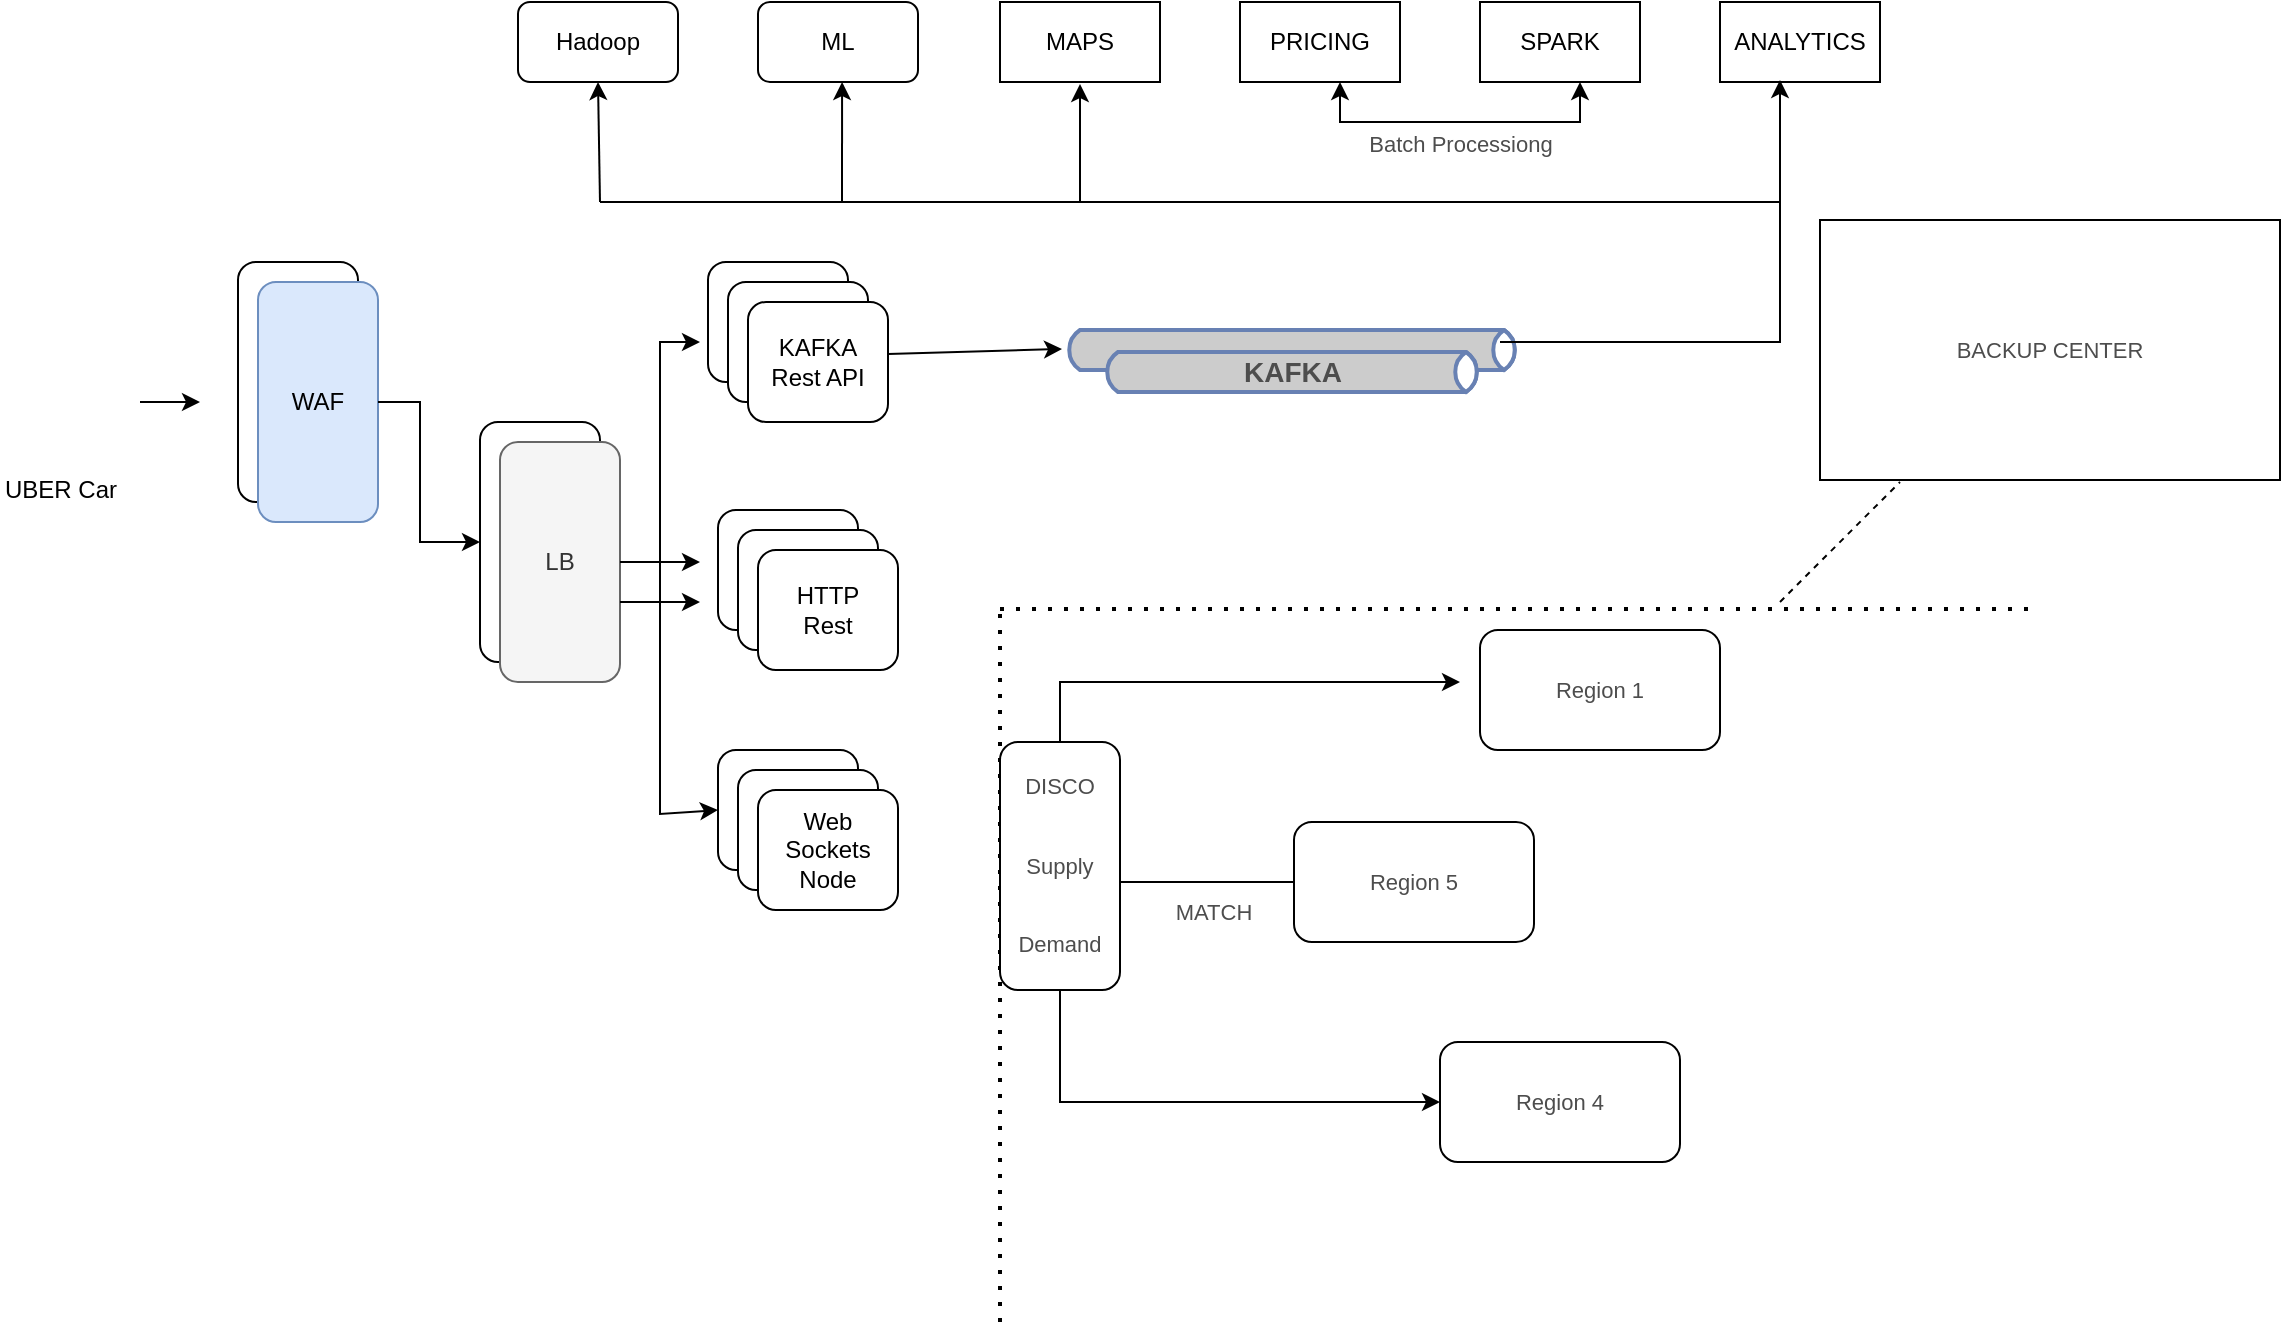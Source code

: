 <mxfile version="20.6.0" type="github"><diagram id="y-dB3PLg59xnBQXXhQOv" name="Side-1"><mxGraphModel dx="1422" dy="762" grid="1" gridSize="10" guides="1" tooltips="1" connect="1" arrows="1" fold="1" page="1" pageScale="1" pageWidth="827" pageHeight="1169" math="0" shadow="0"><root><mxCell id="0"/><mxCell id="1" parent="0"/><mxCell id="LxNKUZvkPQmQtscStabo-1" value="" style="rounded=1;whiteSpace=wrap;html=1;direction=south;" vertex="1" parent="1"><mxGeometry x="179" y="190" width="60" height="120" as="geometry"/></mxCell><mxCell id="LxNKUZvkPQmQtscStabo-2" value="WAF" style="rounded=1;whiteSpace=wrap;html=1;direction=south;fillColor=#dae8fc;strokeColor=#6c8ebf;" vertex="1" parent="1"><mxGeometry x="189" y="200" width="60" height="120" as="geometry"/></mxCell><mxCell id="LxNKUZvkPQmQtscStabo-3" value="UBER Car" style="shape=image;html=1;verticalAlign=top;verticalLabelPosition=bottom;labelBackgroundColor=#ffffff;imageAspect=0;aspect=fixed;image=https://cdn0.iconfinder.com/data/icons/social-media-2104/24/social_media_social_media_logo_uber-128.png" vertex="1" parent="1"><mxGeometry x="60" y="230" width="60" height="60" as="geometry"/></mxCell><mxCell id="LxNKUZvkPQmQtscStabo-4" value="" style="endArrow=classic;html=1;rounded=0;" edge="1" parent="1"><mxGeometry width="50" height="50" relative="1" as="geometry"><mxPoint x="130" y="260" as="sourcePoint"/><mxPoint x="160" y="260" as="targetPoint"/></mxGeometry></mxCell><mxCell id="LxNKUZvkPQmQtscStabo-5" value="" style="rounded=1;whiteSpace=wrap;html=1;direction=south;" vertex="1" parent="1"><mxGeometry x="300" y="270" width="60" height="120" as="geometry"/></mxCell><mxCell id="LxNKUZvkPQmQtscStabo-6" value="LB" style="rounded=1;whiteSpace=wrap;html=1;direction=south;fillColor=#f5f5f5;fontColor=#333333;strokeColor=#666666;" vertex="1" parent="1"><mxGeometry x="310" y="280" width="60" height="120" as="geometry"/></mxCell><mxCell id="LxNKUZvkPQmQtscStabo-7" value="" style="endArrow=classic;html=1;rounded=0;exitX=0.5;exitY=0;exitDx=0;exitDy=0;entryX=0.5;entryY=1;entryDx=0;entryDy=0;" edge="1" parent="1" source="LxNKUZvkPQmQtscStabo-2" target="LxNKUZvkPQmQtscStabo-5"><mxGeometry width="50" height="50" relative="1" as="geometry"><mxPoint x="320" y="270" as="sourcePoint"/><mxPoint x="370" y="220" as="targetPoint"/><Array as="points"><mxPoint x="270" y="260"/><mxPoint x="270" y="330"/></Array></mxGeometry></mxCell><mxCell id="LxNKUZvkPQmQtscStabo-8" value="KAFKA&lt;br&gt;Rest API" style="rounded=1;whiteSpace=wrap;html=1;" vertex="1" parent="1"><mxGeometry x="414" y="190" width="70" height="60" as="geometry"/></mxCell><mxCell id="LxNKUZvkPQmQtscStabo-9" value="KAFKA&lt;br&gt;Rest API" style="rounded=1;whiteSpace=wrap;html=1;" vertex="1" parent="1"><mxGeometry x="424" y="200" width="70" height="60" as="geometry"/></mxCell><mxCell id="LxNKUZvkPQmQtscStabo-10" value="KAFKA&lt;br&gt;Rest API" style="rounded=1;whiteSpace=wrap;html=1;" vertex="1" parent="1"><mxGeometry x="434" y="210" width="70" height="60" as="geometry"/></mxCell><mxCell id="LxNKUZvkPQmQtscStabo-11" value="KAFKA&lt;br&gt;Rest API" style="rounded=1;whiteSpace=wrap;html=1;" vertex="1" parent="1"><mxGeometry x="419" y="314" width="70" height="60" as="geometry"/></mxCell><mxCell id="LxNKUZvkPQmQtscStabo-12" value="KAFKA&lt;br&gt;Rest API" style="rounded=1;whiteSpace=wrap;html=1;" vertex="1" parent="1"><mxGeometry x="429" y="324" width="70" height="60" as="geometry"/></mxCell><mxCell id="LxNKUZvkPQmQtscStabo-13" value="HTTP&lt;br&gt;Rest" style="rounded=1;whiteSpace=wrap;html=1;" vertex="1" parent="1"><mxGeometry x="439" y="334" width="70" height="60" as="geometry"/></mxCell><mxCell id="LxNKUZvkPQmQtscStabo-14" value="KAFKA&lt;br&gt;Rest API" style="rounded=1;whiteSpace=wrap;html=1;" vertex="1" parent="1"><mxGeometry x="419" y="434" width="70" height="60" as="geometry"/></mxCell><mxCell id="LxNKUZvkPQmQtscStabo-15" value="KAFKA&lt;br&gt;Rest API" style="rounded=1;whiteSpace=wrap;html=1;" vertex="1" parent="1"><mxGeometry x="429" y="444" width="70" height="60" as="geometry"/></mxCell><mxCell id="LxNKUZvkPQmQtscStabo-16" value="Web Sockets&lt;br&gt;Node" style="rounded=1;whiteSpace=wrap;html=1;" vertex="1" parent="1"><mxGeometry x="439" y="454" width="70" height="60" as="geometry"/></mxCell><mxCell id="LxNKUZvkPQmQtscStabo-18" value="" style="endArrow=classic;startArrow=classic;html=1;rounded=0;exitX=0;exitY=0.5;exitDx=0;exitDy=0;" edge="1" parent="1" source="LxNKUZvkPQmQtscStabo-14"><mxGeometry width="50" height="50" relative="1" as="geometry"><mxPoint x="360" y="420" as="sourcePoint"/><mxPoint x="410" y="230" as="targetPoint"/><Array as="points"><mxPoint x="390" y="466"/><mxPoint x="390" y="230"/></Array></mxGeometry></mxCell><mxCell id="LxNKUZvkPQmQtscStabo-19" value="" style="endArrow=classic;html=1;rounded=0;exitX=0.5;exitY=0;exitDx=0;exitDy=0;" edge="1" parent="1" source="LxNKUZvkPQmQtscStabo-6"><mxGeometry width="50" height="50" relative="1" as="geometry"><mxPoint x="370" y="400" as="sourcePoint"/><mxPoint x="410" y="340" as="targetPoint"/></mxGeometry></mxCell><mxCell id="LxNKUZvkPQmQtscStabo-20" value="" style="endArrow=classic;html=1;rounded=0;exitX=0.667;exitY=0;exitDx=0;exitDy=0;exitPerimeter=0;" edge="1" parent="1" source="LxNKUZvkPQmQtscStabo-6"><mxGeometry width="50" height="50" relative="1" as="geometry"><mxPoint x="370" y="410" as="sourcePoint"/><mxPoint x="410" y="360" as="targetPoint"/></mxGeometry></mxCell><mxCell id="LxNKUZvkPQmQtscStabo-21" value="" style="html=1;outlineConnect=0;fillColor=#CCCCCC;strokeColor=#6881B3;gradientColor=none;gradientDirection=north;strokeWidth=2;shape=mxgraph.networks.bus;gradientColor=none;gradientDirection=north;fontColor=#ffffff;perimeter=backbonePerimeter;backboneSize=20;" vertex="1" parent="1"><mxGeometry x="592" y="219" width="228" height="30" as="geometry"/></mxCell><mxCell id="LxNKUZvkPQmQtscStabo-22" value="Hadoop" style="rounded=1;whiteSpace=wrap;html=1;" vertex="1" parent="1"><mxGeometry x="319" y="60" width="80" height="40" as="geometry"/></mxCell><mxCell id="LxNKUZvkPQmQtscStabo-23" value="ML" style="rounded=1;whiteSpace=wrap;html=1;" vertex="1" parent="1"><mxGeometry x="439" y="60" width="80" height="40" as="geometry"/></mxCell><mxCell id="LxNKUZvkPQmQtscStabo-24" value="MAPS" style="rounded=1;whiteSpace=wrap;html=1;arcSize=0;" vertex="1" parent="1"><mxGeometry x="560" y="60" width="80" height="40" as="geometry"/></mxCell><mxCell id="LxNKUZvkPQmQtscStabo-25" value="PRICING" style="rounded=1;whiteSpace=wrap;html=1;arcSize=0;" vertex="1" parent="1"><mxGeometry x="680" y="60" width="80" height="40" as="geometry"/></mxCell><mxCell id="LxNKUZvkPQmQtscStabo-26" value="SPARK" style="rounded=1;whiteSpace=wrap;html=1;arcSize=0;" vertex="1" parent="1"><mxGeometry x="800" y="60" width="80" height="40" as="geometry"/></mxCell><mxCell id="LxNKUZvkPQmQtscStabo-27" value="ANALYTICS" style="rounded=1;whiteSpace=wrap;html=1;arcSize=0;" vertex="1" parent="1"><mxGeometry x="920" y="60" width="80" height="40" as="geometry"/></mxCell><mxCell id="LxNKUZvkPQmQtscStabo-28" value="" style="endArrow=classic;startArrow=classic;html=1;rounded=0;fontSize=14;fontColor=#4D4D4D;exitX=0.5;exitY=1;exitDx=0;exitDy=0;entryX=0.5;entryY=1;entryDx=0;entryDy=0;" edge="1" parent="1"><mxGeometry width="50" height="50" relative="1" as="geometry"><mxPoint x="730" y="100" as="sourcePoint"/><mxPoint x="850" y="100" as="targetPoint"/><Array as="points"><mxPoint x="730" y="120"/><mxPoint x="850" y="120"/></Array></mxGeometry></mxCell><mxCell id="LxNKUZvkPQmQtscStabo-29" value="&lt;font style=&quot;font-size: 11px;&quot;&gt;Batch Processiong&lt;/font&gt;" style="edgeLabel;html=1;align=center;verticalAlign=middle;resizable=0;points=[];fontSize=14;fontColor=#4D4D4D;" vertex="1" connectable="0" parent="LxNKUZvkPQmQtscStabo-28"><mxGeometry x="-0.237" y="2" relative="1" as="geometry"><mxPoint x="19" y="12" as="offset"/></mxGeometry></mxCell><mxCell id="LxNKUZvkPQmQtscStabo-30" value="" style="endArrow=none;html=1;rounded=0;fontSize=11;fontColor=#4D4D4D;" edge="1" parent="1"><mxGeometry width="50" height="50" relative="1" as="geometry"><mxPoint x="360" y="160" as="sourcePoint"/><mxPoint x="950" y="160" as="targetPoint"/></mxGeometry></mxCell><mxCell id="LxNKUZvkPQmQtscStabo-31" value="" style="endArrow=classic;html=1;rounded=0;fontSize=11;fontColor=#4D4D4D;entryX=0.5;entryY=1;entryDx=0;entryDy=0;" edge="1" parent="1" target="LxNKUZvkPQmQtscStabo-22"><mxGeometry width="50" height="50" relative="1" as="geometry"><mxPoint x="360" y="160" as="sourcePoint"/><mxPoint x="410" y="100" as="targetPoint"/></mxGeometry></mxCell><mxCell id="LxNKUZvkPQmQtscStabo-32" value="" style="endArrow=classic;html=1;rounded=0;fontSize=11;fontColor=#4D4D4D;entryX=0.638;entryY=1;entryDx=0;entryDy=0;entryPerimeter=0;" edge="1" parent="1"><mxGeometry width="50" height="50" relative="1" as="geometry"><mxPoint x="481" y="160" as="sourcePoint"/><mxPoint x="481.04" y="100" as="targetPoint"/></mxGeometry></mxCell><mxCell id="LxNKUZvkPQmQtscStabo-33" value="" style="endArrow=classic;html=1;rounded=0;fontSize=11;fontColor=#4D4D4D;" edge="1" parent="1"><mxGeometry width="50" height="50" relative="1" as="geometry"><mxPoint x="600" y="160" as="sourcePoint"/><mxPoint x="600" y="101" as="targetPoint"/></mxGeometry></mxCell><mxCell id="LxNKUZvkPQmQtscStabo-34" value="&lt;b&gt;&lt;font color=&quot;#4d4d4d&quot; style=&quot;font-size: 14px;&quot;&gt;KAFKA&lt;/font&gt;&lt;/b&gt;" style="html=1;outlineConnect=0;fillColor=#CCCCCC;strokeColor=#6881B3;gradientColor=none;gradientDirection=north;strokeWidth=2;shape=mxgraph.networks.bus;gradientColor=none;gradientDirection=north;fontColor=#ffffff;perimeter=backbonePerimeter;backboneSize=20;" vertex="1" parent="1"><mxGeometry x="611" y="230" width="190" height="30" as="geometry"/></mxCell><mxCell id="LxNKUZvkPQmQtscStabo-35" value="" style="endArrow=classic;html=1;rounded=0;fontSize=11;fontColor=#4D4D4D;exitX=1;exitY=0.5;exitDx=0;exitDy=0;" edge="1" parent="1"><mxGeometry width="50" height="50" relative="1" as="geometry"><mxPoint x="504" y="236" as="sourcePoint"/><mxPoint x="591" y="233.5" as="targetPoint"/></mxGeometry></mxCell><mxCell id="LxNKUZvkPQmQtscStabo-36" value="" style="endArrow=classic;html=1;rounded=0;fontSize=11;fontColor=#4D4D4D;entryX=0.375;entryY=0.975;entryDx=0;entryDy=0;entryPerimeter=0;" edge="1" parent="1" target="LxNKUZvkPQmQtscStabo-27"><mxGeometry width="50" height="50" relative="1" as="geometry"><mxPoint x="810" y="230" as="sourcePoint"/><mxPoint x="920" y="190" as="targetPoint"/><Array as="points"><mxPoint x="950" y="230"/></Array></mxGeometry></mxCell><mxCell id="LxNKUZvkPQmQtscStabo-37" value="BACKUP CENTER" style="rounded=0;whiteSpace=wrap;html=1;fontSize=11;fontColor=#4D4D4D;" vertex="1" parent="1"><mxGeometry x="970" y="169" width="230" height="130" as="geometry"/></mxCell><mxCell id="LxNKUZvkPQmQtscStabo-38" value="" style="endArrow=none;dashed=1;html=1;dashPattern=1 3;strokeWidth=2;rounded=0;fontSize=11;fontColor=#4D4D4D;" edge="1" parent="1"><mxGeometry width="50" height="50" relative="1" as="geometry"><mxPoint x="560" y="363.5" as="sourcePoint"/><mxPoint x="1080" y="363.5" as="targetPoint"/></mxGeometry></mxCell><mxCell id="LxNKUZvkPQmQtscStabo-39" value="" style="endArrow=none;dashed=1;html=1;dashPattern=1 3;strokeWidth=2;rounded=0;fontSize=11;fontColor=#4D4D4D;" edge="1" parent="1"><mxGeometry width="50" height="50" relative="1" as="geometry"><mxPoint x="560" y="720" as="sourcePoint"/><mxPoint x="560" y="364" as="targetPoint"/></mxGeometry></mxCell><mxCell id="LxNKUZvkPQmQtscStabo-40" value="" style="endArrow=none;dashed=1;html=1;rounded=0;fontSize=11;fontColor=#4D4D4D;" edge="1" parent="1"><mxGeometry width="50" height="50" relative="1" as="geometry"><mxPoint x="950" y="360" as="sourcePoint"/><mxPoint x="1010" y="300" as="targetPoint"/></mxGeometry></mxCell><mxCell id="LxNKUZvkPQmQtscStabo-41" value="DISCO&lt;br&gt;&lt;br&gt;&lt;br&gt;Supply&lt;br&gt;&lt;br&gt;&lt;br&gt;Demand" style="rounded=1;whiteSpace=wrap;html=1;fontSize=11;fontColor=#4D4D4D;direction=south;" vertex="1" parent="1"><mxGeometry x="560" y="430" width="60" height="124" as="geometry"/></mxCell><mxCell id="LxNKUZvkPQmQtscStabo-42" value="Region 4" style="rounded=1;whiteSpace=wrap;html=1;fontSize=11;fontColor=#4D4D4D;" vertex="1" parent="1"><mxGeometry x="780" y="580" width="120" height="60" as="geometry"/></mxCell><mxCell id="LxNKUZvkPQmQtscStabo-43" value="" style="endArrow=classic;html=1;rounded=0;fontSize=11;fontColor=#4D4D4D;exitX=1;exitY=0.5;exitDx=0;exitDy=0;" edge="1" parent="1" source="LxNKUZvkPQmQtscStabo-41"><mxGeometry width="50" height="50" relative="1" as="geometry"><mxPoint x="650" y="660" as="sourcePoint"/><mxPoint x="780" y="610" as="targetPoint"/><Array as="points"><mxPoint x="590" y="610"/></Array></mxGeometry></mxCell><mxCell id="LxNKUZvkPQmQtscStabo-44" value="Region 5" style="rounded=1;whiteSpace=wrap;html=1;fontSize=11;fontColor=#4D4D4D;" vertex="1" parent="1"><mxGeometry x="707" y="470" width="120" height="60" as="geometry"/></mxCell><mxCell id="LxNKUZvkPQmQtscStabo-46" value="" style="endArrow=none;html=1;rounded=0;fontSize=11;fontColor=#4D4D4D;entryX=0;entryY=0.5;entryDx=0;entryDy=0;" edge="1" parent="1" target="LxNKUZvkPQmQtscStabo-44"><mxGeometry width="50" height="50" relative="1" as="geometry"><mxPoint x="620" y="500" as="sourcePoint"/><mxPoint x="680" y="490" as="targetPoint"/></mxGeometry></mxCell><mxCell id="LxNKUZvkPQmQtscStabo-47" value="Region 1" style="rounded=1;whiteSpace=wrap;html=1;fontSize=11;fontColor=#4D4D4D;" vertex="1" parent="1"><mxGeometry x="800" y="374" width="120" height="60" as="geometry"/></mxCell><mxCell id="LxNKUZvkPQmQtscStabo-48" value="MATCH" style="text;html=1;strokeColor=none;fillColor=none;align=center;verticalAlign=middle;whiteSpace=wrap;rounded=0;fontSize=11;fontColor=#4D4D4D;" vertex="1" parent="1"><mxGeometry x="637" y="500" width="60" height="30" as="geometry"/></mxCell><mxCell id="LxNKUZvkPQmQtscStabo-49" value="" style="endArrow=classic;html=1;rounded=0;fontSize=11;fontColor=#4D4D4D;" edge="1" parent="1" source="LxNKUZvkPQmQtscStabo-41"><mxGeometry width="50" height="50" relative="1" as="geometry"><mxPoint x="700" y="450" as="sourcePoint"/><mxPoint x="790" y="400" as="targetPoint"/><Array as="points"><mxPoint x="590" y="400"/></Array></mxGeometry></mxCell></root></mxGraphModel></diagram></mxfile>
